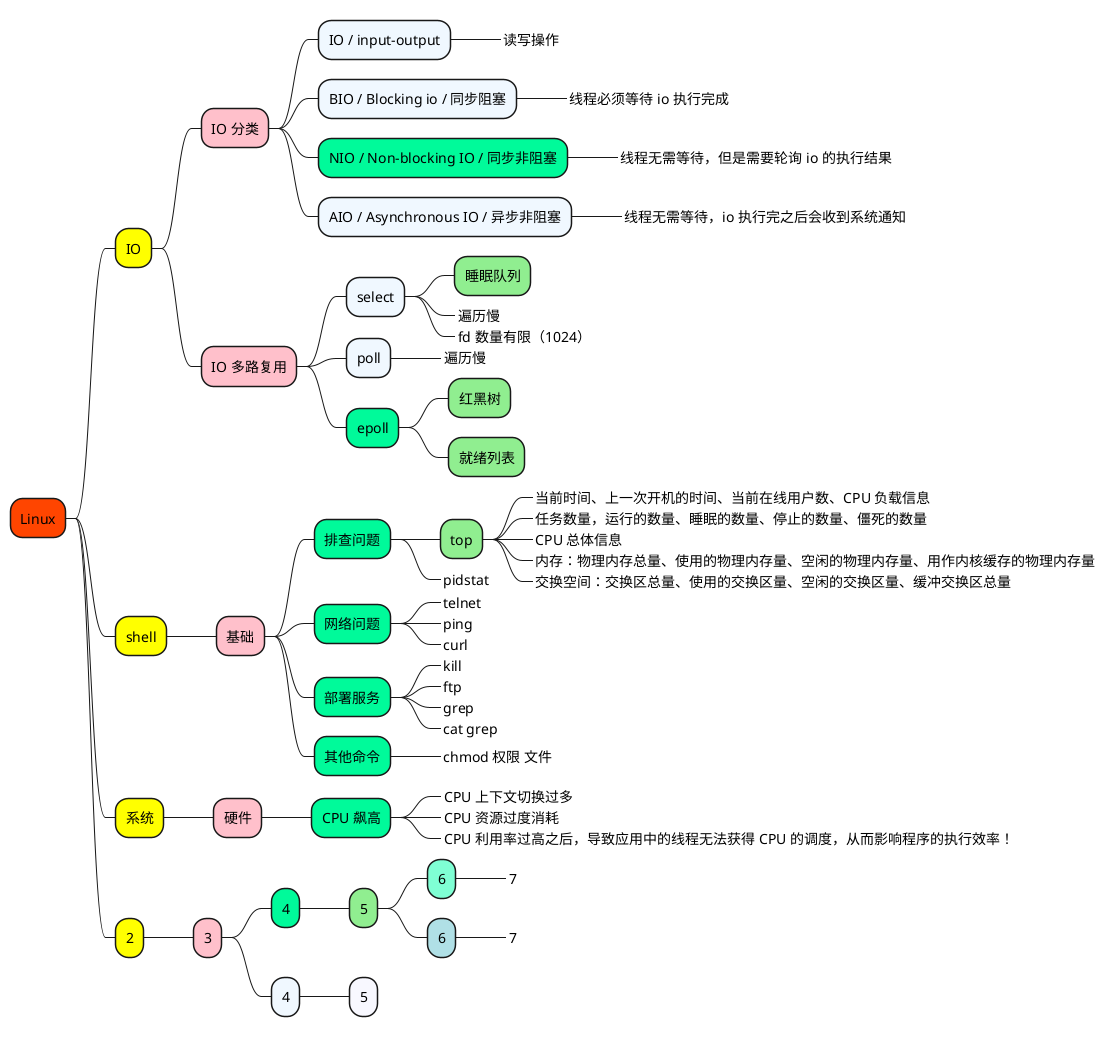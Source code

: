 @startmindmap

+[#OrangeRed] Linux

++[#yellow] IO

+++[#Pink] IO 分类
++++[#AliceBlue] IO / input-output
+++++_ 读写操作
++++[#AliceBlue] BIO / Blocking io / 同步阻塞
+++++_ 线程必须等待 io 执行完成
++++[#MediumSpringGreen] NIO / Non-blocking IO / 同步非阻塞
+++++_ 线程无需等待，但是需要轮询 io 的执行结果
++++[#AliceBlue] AIO / Asynchronous IO / 异步非阻塞
+++++_ 线程无需等待，io 执行完之后会收到系统通知

+++[#Pink] IO 多路复用

++++[#AliceBlue] select
+++++[#LightGreen] 睡眠队列
+++++[#LightGreen]_ 遍历慢
+++++[#LightGreen]_ fd 数量有限（1024）

++++[#AliceBlue] poll
+++++[#Aquamarine]_ 遍历慢

++++[#MediumSpringGreen] epoll
+++++[#LightGreen] 红黑树
+++++[#LightGreen] 就绪列表


++[#yellow] shell

+++[#Pink] 基础

++++[#MediumSpringGreen] 排查问题
+++++[#LightGreen] top
++++++[#Aquamarine]_ 当前时间、上一次开机的时间、当前在线用户数、CPU 负载信息
++++++[#Aquamarine]_ 任务数量，运行的数量、睡眠的数量、停止的数量、僵死的数量
++++++[#Aquamarine]_ CPU 总体信息
++++++[#Aquamarine]_ 内存：物理内存总量、使用的物理内存量、空闲的物理内存量、用作内核缓存的物理内存量
++++++[#Aquamarine]_ 交换空间：交换区总量、使用的交换区量、空闲的交换区量、缓冲交换区总量
+++++[#GhostWhite]_ pidstat

++++[#MediumSpringGreen] 网络问题

+++++[#GhostWhite]_ telnet
+++++[#GhostWhite]_ ping
+++++[#GhostWhite]_ curl


++++[#MediumSpringGreen] 部署服务
+++++[#LightGreen]_ kill
+++++[#LightGreen]_ ftp
+++++[#LightGreen]_ grep
+++++[#LightGreen]_ cat grep


++++[#MediumSpringGreen] 其他命令
+++++[#LightGreen]_ chmod 权限 文件


++[#yellow] 系统

+++[#Pink] 硬件

++++[#MediumSpringGreen] CPU 飙高
+++++[#LightGreen]_ CPU 上下文切换过多
+++++[#LightGreen]_ CPU 资源过度消耗
+++++[#LightGreen]_ CPU 利用率过高之后，导致应用中的线程无法获得 CPU 的调度，从而影响程序的执行效率！




++[#yellow] 2

+++[#Pink] 3

++++[#MediumSpringGreen] 4
+++++[#LightGreen] 5
++++++[#Aquamarine] 6
+++++++[#Aquamarine]_ 7
++++++[#PowderBlue] 6
+++++++[#PowderBlue]_ 7
++++[#AliceBlue] 4
+++++[#GhostWhite] 5




@endmindmap